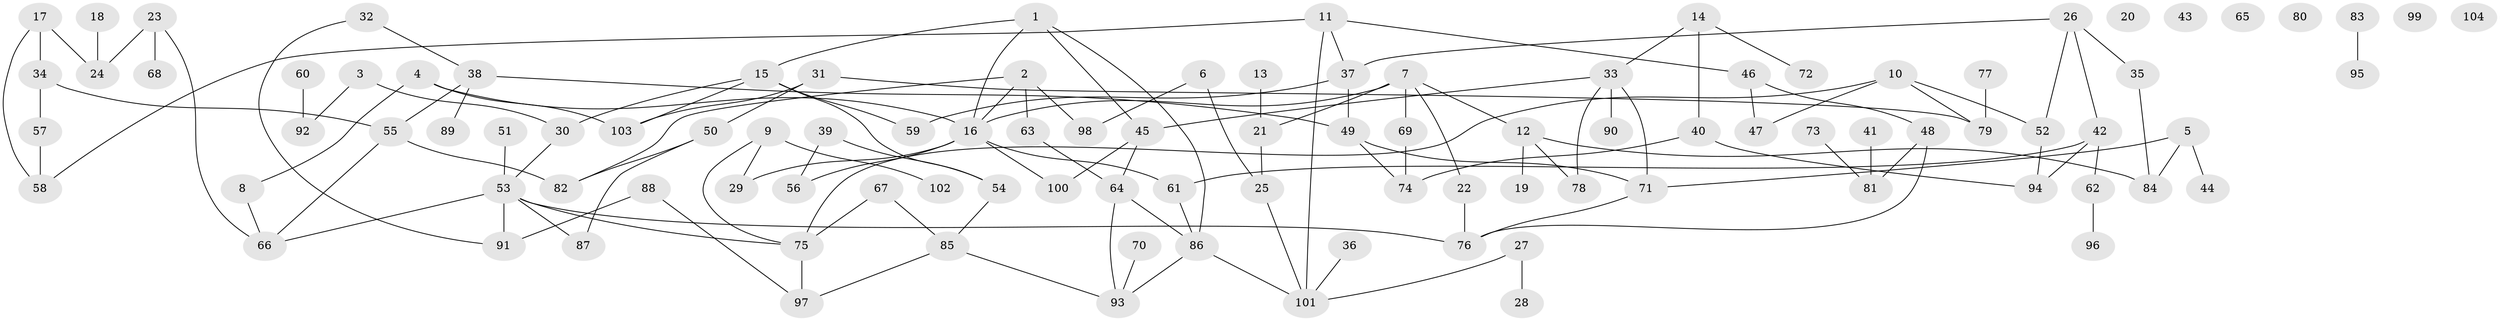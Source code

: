// Generated by graph-tools (version 1.1) at 2025/25/03/09/25 03:25:20]
// undirected, 104 vertices, 135 edges
graph export_dot {
graph [start="1"]
  node [color=gray90,style=filled];
  1;
  2;
  3;
  4;
  5;
  6;
  7;
  8;
  9;
  10;
  11;
  12;
  13;
  14;
  15;
  16;
  17;
  18;
  19;
  20;
  21;
  22;
  23;
  24;
  25;
  26;
  27;
  28;
  29;
  30;
  31;
  32;
  33;
  34;
  35;
  36;
  37;
  38;
  39;
  40;
  41;
  42;
  43;
  44;
  45;
  46;
  47;
  48;
  49;
  50;
  51;
  52;
  53;
  54;
  55;
  56;
  57;
  58;
  59;
  60;
  61;
  62;
  63;
  64;
  65;
  66;
  67;
  68;
  69;
  70;
  71;
  72;
  73;
  74;
  75;
  76;
  77;
  78;
  79;
  80;
  81;
  82;
  83;
  84;
  85;
  86;
  87;
  88;
  89;
  90;
  91;
  92;
  93;
  94;
  95;
  96;
  97;
  98;
  99;
  100;
  101;
  102;
  103;
  104;
  1 -- 15;
  1 -- 16;
  1 -- 45;
  1 -- 86;
  2 -- 16;
  2 -- 63;
  2 -- 82;
  2 -- 98;
  3 -- 30;
  3 -- 92;
  4 -- 8;
  4 -- 16;
  4 -- 103;
  5 -- 44;
  5 -- 71;
  5 -- 84;
  6 -- 25;
  6 -- 98;
  7 -- 12;
  7 -- 16;
  7 -- 21;
  7 -- 22;
  7 -- 69;
  8 -- 66;
  9 -- 29;
  9 -- 75;
  9 -- 102;
  10 -- 47;
  10 -- 52;
  10 -- 75;
  10 -- 79;
  11 -- 37;
  11 -- 46;
  11 -- 58;
  11 -- 101;
  12 -- 19;
  12 -- 78;
  12 -- 84;
  13 -- 21;
  14 -- 33;
  14 -- 40;
  14 -- 72;
  15 -- 30;
  15 -- 54;
  15 -- 59;
  15 -- 103;
  16 -- 29;
  16 -- 56;
  16 -- 61;
  16 -- 100;
  17 -- 24;
  17 -- 34;
  17 -- 58;
  18 -- 24;
  21 -- 25;
  22 -- 76;
  23 -- 24;
  23 -- 66;
  23 -- 68;
  25 -- 101;
  26 -- 35;
  26 -- 37;
  26 -- 42;
  26 -- 52;
  27 -- 28;
  27 -- 101;
  30 -- 53;
  31 -- 50;
  31 -- 79;
  31 -- 103;
  32 -- 38;
  32 -- 91;
  33 -- 45;
  33 -- 71;
  33 -- 78;
  33 -- 90;
  34 -- 55;
  34 -- 57;
  35 -- 84;
  36 -- 101;
  37 -- 49;
  37 -- 59;
  38 -- 49;
  38 -- 55;
  38 -- 89;
  39 -- 54;
  39 -- 56;
  40 -- 74;
  40 -- 94;
  41 -- 81;
  42 -- 61;
  42 -- 62;
  42 -- 94;
  45 -- 64;
  45 -- 100;
  46 -- 47;
  46 -- 48;
  48 -- 76;
  48 -- 81;
  49 -- 71;
  49 -- 74;
  50 -- 82;
  50 -- 87;
  51 -- 53;
  52 -- 94;
  53 -- 66;
  53 -- 75;
  53 -- 76;
  53 -- 87;
  53 -- 91;
  54 -- 85;
  55 -- 66;
  55 -- 82;
  57 -- 58;
  60 -- 92;
  61 -- 86;
  62 -- 96;
  63 -- 64;
  64 -- 86;
  64 -- 93;
  67 -- 75;
  67 -- 85;
  69 -- 74;
  70 -- 93;
  71 -- 76;
  73 -- 81;
  75 -- 97;
  77 -- 79;
  83 -- 95;
  85 -- 93;
  85 -- 97;
  86 -- 93;
  86 -- 101;
  88 -- 91;
  88 -- 97;
}
